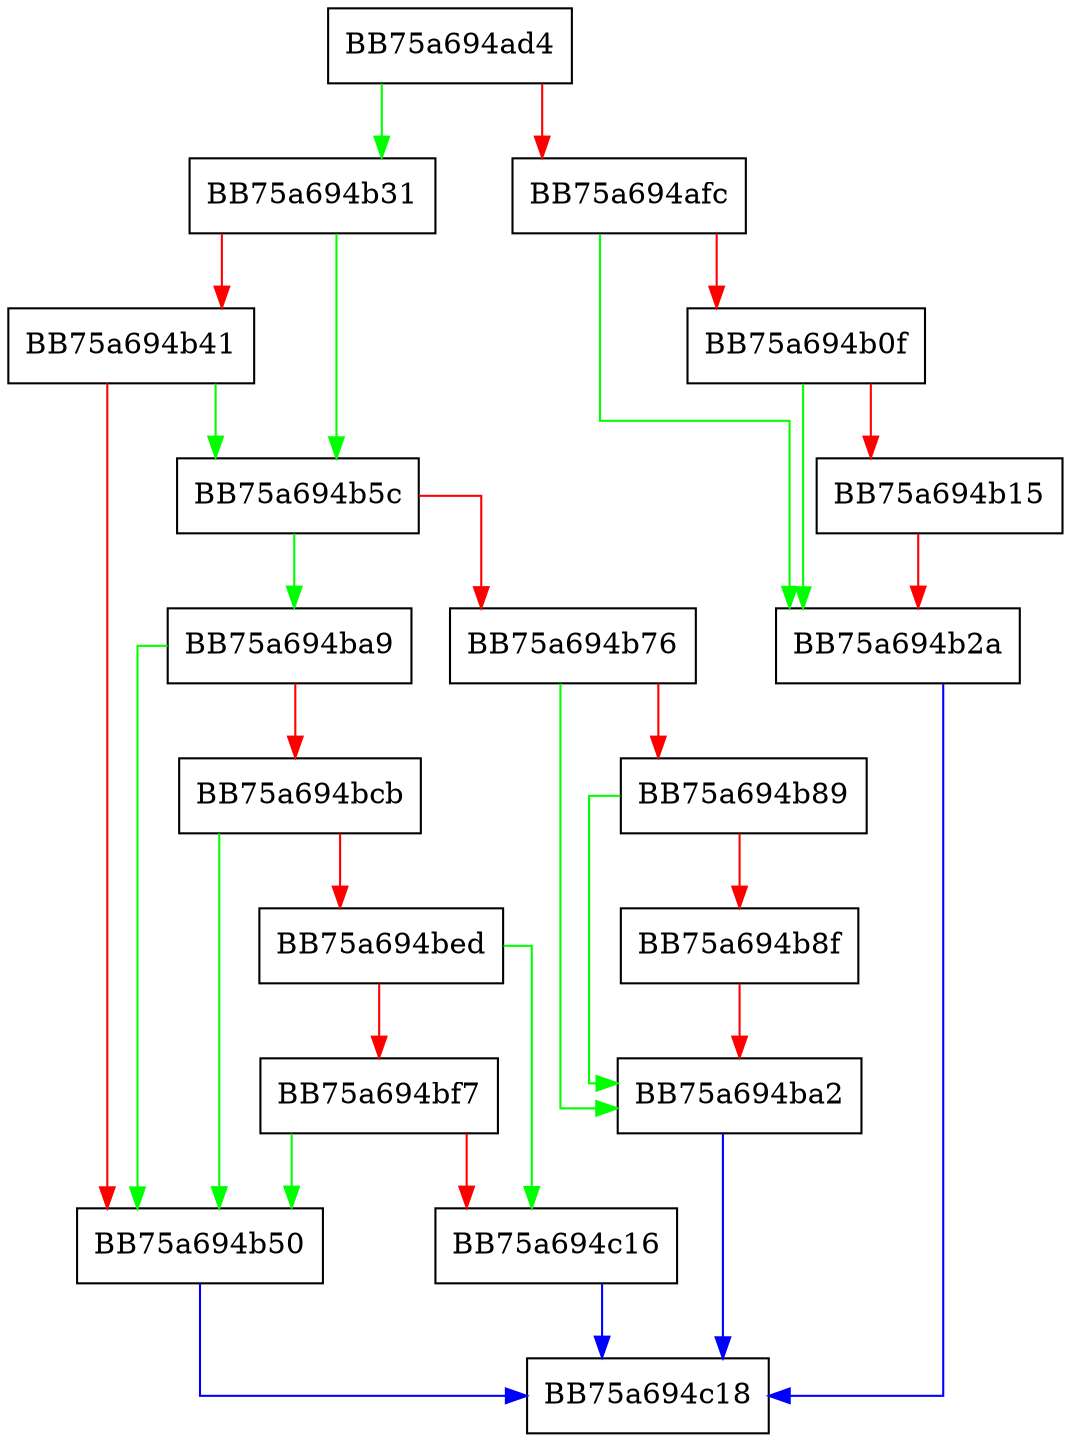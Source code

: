 digraph AddInternalInformation {
  node [shape="box"];
  graph [splines=ortho];
  BB75a694ad4 -> BB75a694b31 [color="green"];
  BB75a694ad4 -> BB75a694afc [color="red"];
  BB75a694afc -> BB75a694b2a [color="green"];
  BB75a694afc -> BB75a694b0f [color="red"];
  BB75a694b0f -> BB75a694b2a [color="green"];
  BB75a694b0f -> BB75a694b15 [color="red"];
  BB75a694b15 -> BB75a694b2a [color="red"];
  BB75a694b2a -> BB75a694c18 [color="blue"];
  BB75a694b31 -> BB75a694b5c [color="green"];
  BB75a694b31 -> BB75a694b41 [color="red"];
  BB75a694b41 -> BB75a694b5c [color="green"];
  BB75a694b41 -> BB75a694b50 [color="red"];
  BB75a694b50 -> BB75a694c18 [color="blue"];
  BB75a694b5c -> BB75a694ba9 [color="green"];
  BB75a694b5c -> BB75a694b76 [color="red"];
  BB75a694b76 -> BB75a694ba2 [color="green"];
  BB75a694b76 -> BB75a694b89 [color="red"];
  BB75a694b89 -> BB75a694ba2 [color="green"];
  BB75a694b89 -> BB75a694b8f [color="red"];
  BB75a694b8f -> BB75a694ba2 [color="red"];
  BB75a694ba2 -> BB75a694c18 [color="blue"];
  BB75a694ba9 -> BB75a694b50 [color="green"];
  BB75a694ba9 -> BB75a694bcb [color="red"];
  BB75a694bcb -> BB75a694b50 [color="green"];
  BB75a694bcb -> BB75a694bed [color="red"];
  BB75a694bed -> BB75a694c16 [color="green"];
  BB75a694bed -> BB75a694bf7 [color="red"];
  BB75a694bf7 -> BB75a694b50 [color="green"];
  BB75a694bf7 -> BB75a694c16 [color="red"];
  BB75a694c16 -> BB75a694c18 [color="blue"];
}